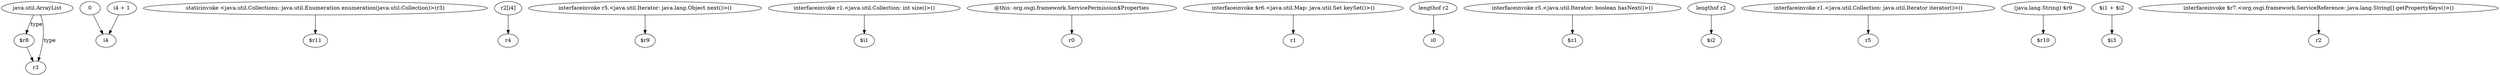 digraph g {
0[label="$r8"]
1[label="r3"]
0->1[label=""]
2[label="0"]
3[label="i4"]
2->3[label=""]
4[label="staticinvoke <java.util.Collections: java.util.Enumeration enumeration(java.util.Collection)>(r3)"]
5[label="$r11"]
4->5[label=""]
6[label="r2[i4]"]
7[label="r4"]
6->7[label=""]
8[label="interfaceinvoke r5.<java.util.Iterator: java.lang.Object next()>()"]
9[label="$r9"]
8->9[label=""]
10[label="interfaceinvoke r1.<java.util.Collection: int size()>()"]
11[label="$i1"]
10->11[label=""]
12[label="@this: org.osgi.framework.ServicePermission$Properties"]
13[label="r0"]
12->13[label=""]
14[label="interfaceinvoke $r6.<java.util.Map: java.util.Set keySet()>()"]
15[label="r1"]
14->15[label=""]
16[label="lengthof r2"]
17[label="i0"]
16->17[label=""]
18[label="interfaceinvoke r5.<java.util.Iterator: boolean hasNext()>()"]
19[label="$z1"]
18->19[label=""]
20[label="lengthof r2"]
21[label="$i2"]
20->21[label=""]
22[label="java.util.ArrayList"]
22->0[label="type"]
23[label="interfaceinvoke r1.<java.util.Collection: java.util.Iterator iterator()>()"]
24[label="r5"]
23->24[label=""]
25[label="(java.lang.String) $r9"]
26[label="$r10"]
25->26[label=""]
27[label="$i1 + $i2"]
28[label="$i3"]
27->28[label=""]
29[label="interfaceinvoke $r7.<org.osgi.framework.ServiceReference: java.lang.String[] getPropertyKeys()>()"]
30[label="r2"]
29->30[label=""]
31[label="i4 + 1"]
31->3[label=""]
22->1[label="type"]
}